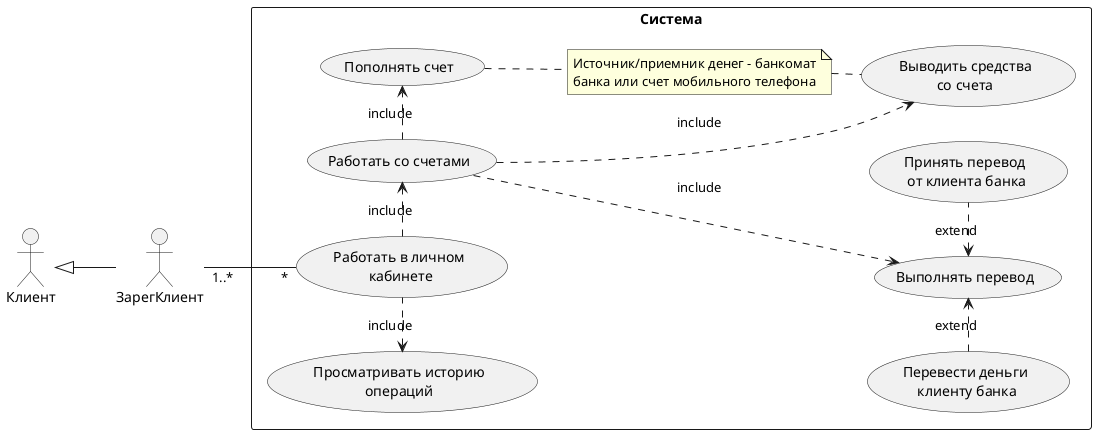 @startuml

actor Клиент
actor ЗарегКлиент
left to right direction

rectangle Cистема {
    Клиент <|-- ЗарегКлиент
    ЗарегКлиент "1..*" -- "*" (Работать в личном\n кабинете)

    (Работать в личном\n кабинете) .> (Работать со счетами) : include

    (Работать со счетами) .> (Пополнять счет) : include
    (Работать со счетами) -.> (Выводить средства\nсо счета) : include
    (Работать со счетами) -.> (Выполнять перевод) : include
    (Выполнять перевод) <. (Принять перевод\n от клиента банка) : extend
    (Перевести деньги\n клиенту банка) .> (Выполнять перевод) : extend

    (Просматривать историю\nопераций) <. (Работать в личном\n кабинете) : include


    note "Источник/приемник денег - банкомат\nбанка или счет мобильного телефона" as N2
    (Пополнять счет) . N2
    N2 . (Выводить средства\nсо счета)
}
@enduml
